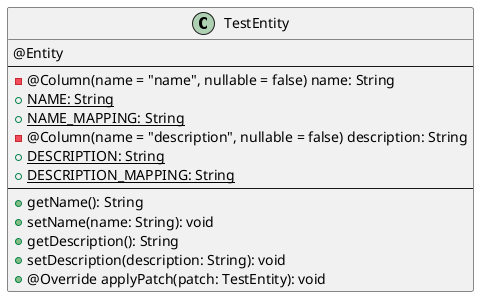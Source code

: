 @startuml TestEntity

class TestEntity {
  @Entity
  --
  - @Column(name = "name", nullable = false) name: String
  + {static} NAME: String
  + {static} NAME_MAPPING: String
  - @Column(name = "description", nullable = false) description: String
  + {static} DESCRIPTION: String
  + {static} DESCRIPTION_MAPPING: String
  --
}
TestEntity : + getName(): String
TestEntity : + setName(name: String): void
TestEntity : + getDescription(): String
TestEntity : + setDescription(description: String): void
TestEntity : + @Override applyPatch(patch: TestEntity): void

@enduml